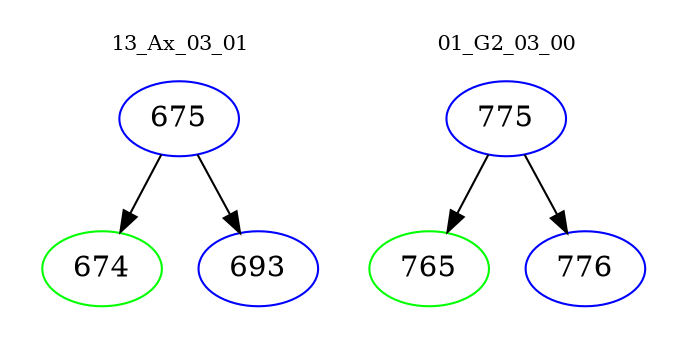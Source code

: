 digraph{
subgraph cluster_0 {
color = white
label = "13_Ax_03_01";
fontsize=10;
T0_675 [label="675", color="blue"]
T0_675 -> T0_674 [color="black"]
T0_674 [label="674", color="green"]
T0_675 -> T0_693 [color="black"]
T0_693 [label="693", color="blue"]
}
subgraph cluster_1 {
color = white
label = "01_G2_03_00";
fontsize=10;
T1_775 [label="775", color="blue"]
T1_775 -> T1_765 [color="black"]
T1_765 [label="765", color="green"]
T1_775 -> T1_776 [color="black"]
T1_776 [label="776", color="blue"]
}
}
